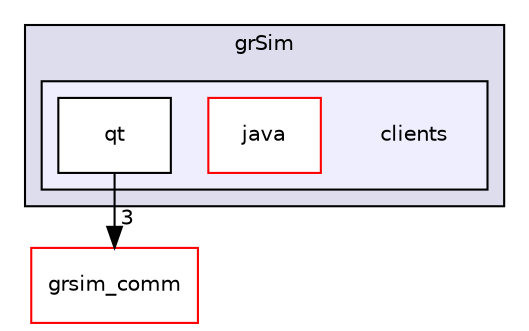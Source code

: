 digraph "grSim/clients" {
  compound=true
  node [ fontsize="10", fontname="Helvetica"];
  edge [ labelfontsize="10", labelfontname="Helvetica"];
  subgraph clusterdir_9633864a0c91c597ca66e41734db3773 {
    graph [ bgcolor="#ddddee", pencolor="black", label="grSim" fontname="Helvetica", fontsize="10", URL="dir_9633864a0c91c597ca66e41734db3773.html"]
  subgraph clusterdir_ffacb678d1bfaf0d40968b0b317503ba {
    graph [ bgcolor="#eeeeff", pencolor="black", label="" URL="dir_ffacb678d1bfaf0d40968b0b317503ba.html"];
    dir_ffacb678d1bfaf0d40968b0b317503ba [shape=plaintext label="clients"];
    dir_6c13b7223ff500799562e3f270ded578 [shape=box label="java" color="red" fillcolor="white" style="filled" URL="dir_6c13b7223ff500799562e3f270ded578.html"];
    dir_ae7eec407908b28d19af49077440559d [shape=box label="qt" color="black" fillcolor="white" style="filled" URL="dir_ae7eec407908b28d19af49077440559d.html"];
  }
  }
  dir_9a894cd20ee05559dc2acaa48b41f107 [shape=box label="grsim_comm" fillcolor="white" style="filled" color="red" URL="dir_9a894cd20ee05559dc2acaa48b41f107.html"];
  dir_ae7eec407908b28d19af49077440559d->dir_9a894cd20ee05559dc2acaa48b41f107 [headlabel="3", labeldistance=1.5 headhref="dir_000013_000037.html"];
}
